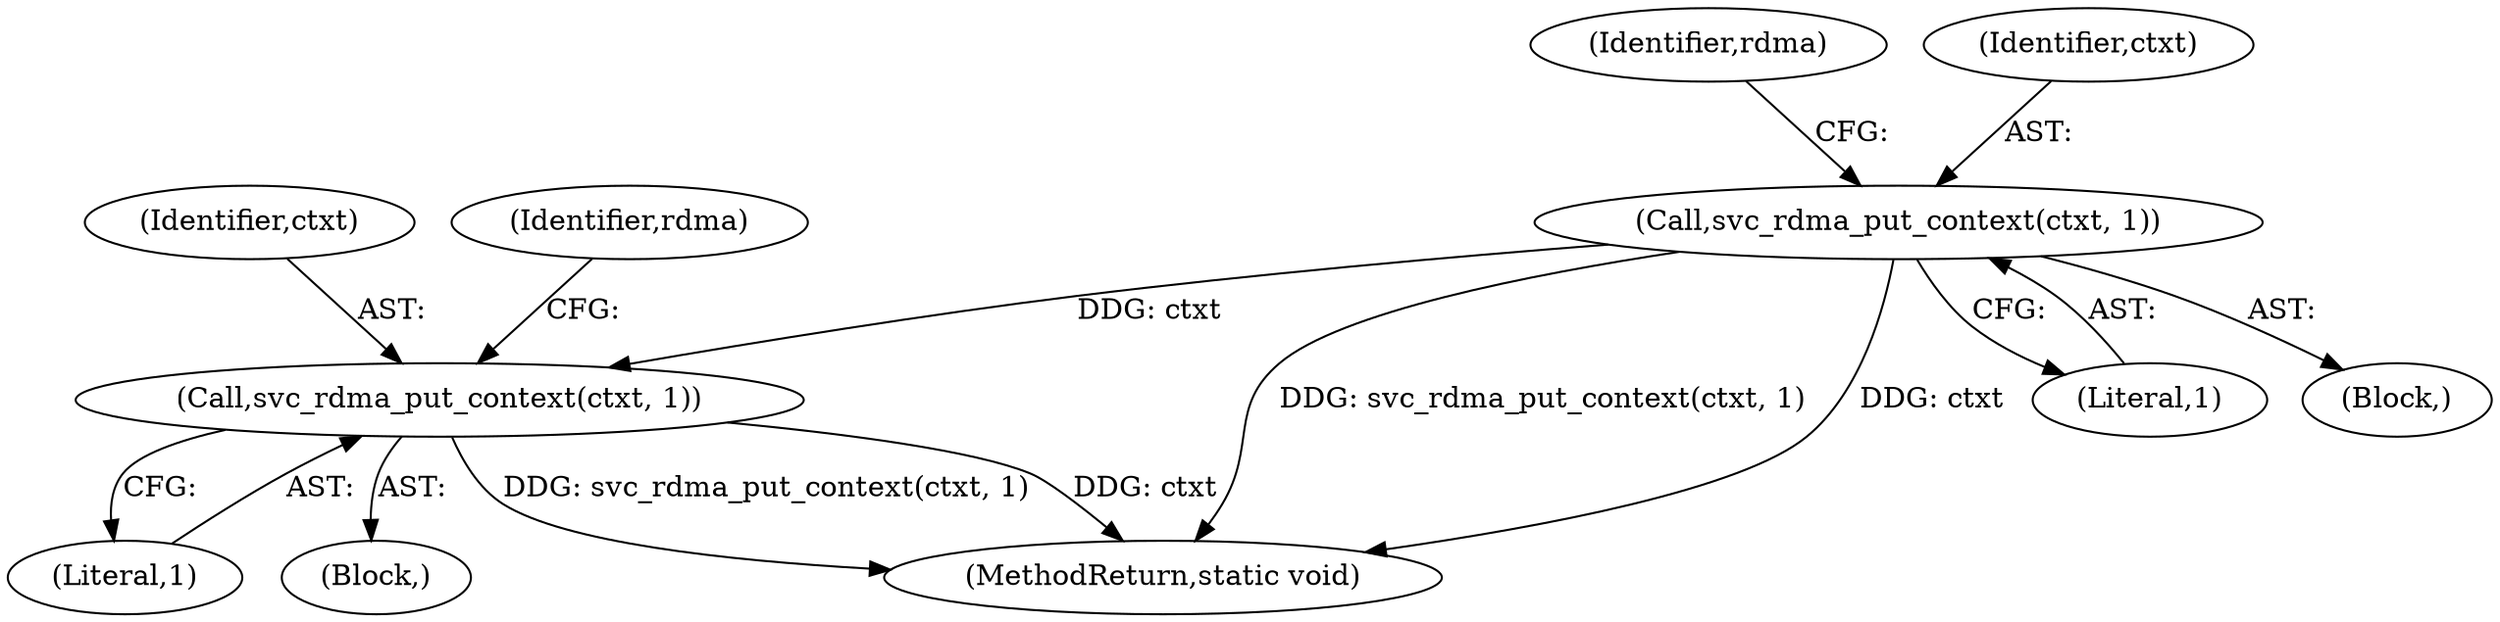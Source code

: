 digraph "0_linux_c70422f760c120480fee4de6c38804c72aa26bc1_41@pointer" {
"1000181" [label="(Call,svc_rdma_put_context(ctxt, 1))"];
"1000164" [label="(Call,svc_rdma_put_context(ctxt, 1))"];
"1000183" [label="(Literal,1)"];
"1000155" [label="(Identifier,rdma)"];
"1000182" [label="(Identifier,ctxt)"];
"1000166" [label="(Literal,1)"];
"1000174" [label="(Block,)"];
"1000165" [label="(Identifier,ctxt)"];
"1000164" [label="(Call,svc_rdma_put_context(ctxt, 1))"];
"1000157" [label="(Block,)"];
"1000181" [label="(Call,svc_rdma_put_context(ctxt, 1))"];
"1000277" [label="(MethodReturn,static void)"];
"1000172" [label="(Identifier,rdma)"];
"1000181" -> "1000174"  [label="AST: "];
"1000181" -> "1000183"  [label="CFG: "];
"1000182" -> "1000181"  [label="AST: "];
"1000183" -> "1000181"  [label="AST: "];
"1000172" -> "1000181"  [label="CFG: "];
"1000181" -> "1000277"  [label="DDG: svc_rdma_put_context(ctxt, 1)"];
"1000181" -> "1000277"  [label="DDG: ctxt"];
"1000164" -> "1000181"  [label="DDG: ctxt"];
"1000164" -> "1000157"  [label="AST: "];
"1000164" -> "1000166"  [label="CFG: "];
"1000165" -> "1000164"  [label="AST: "];
"1000166" -> "1000164"  [label="AST: "];
"1000155" -> "1000164"  [label="CFG: "];
"1000164" -> "1000277"  [label="DDG: svc_rdma_put_context(ctxt, 1)"];
"1000164" -> "1000277"  [label="DDG: ctxt"];
}
